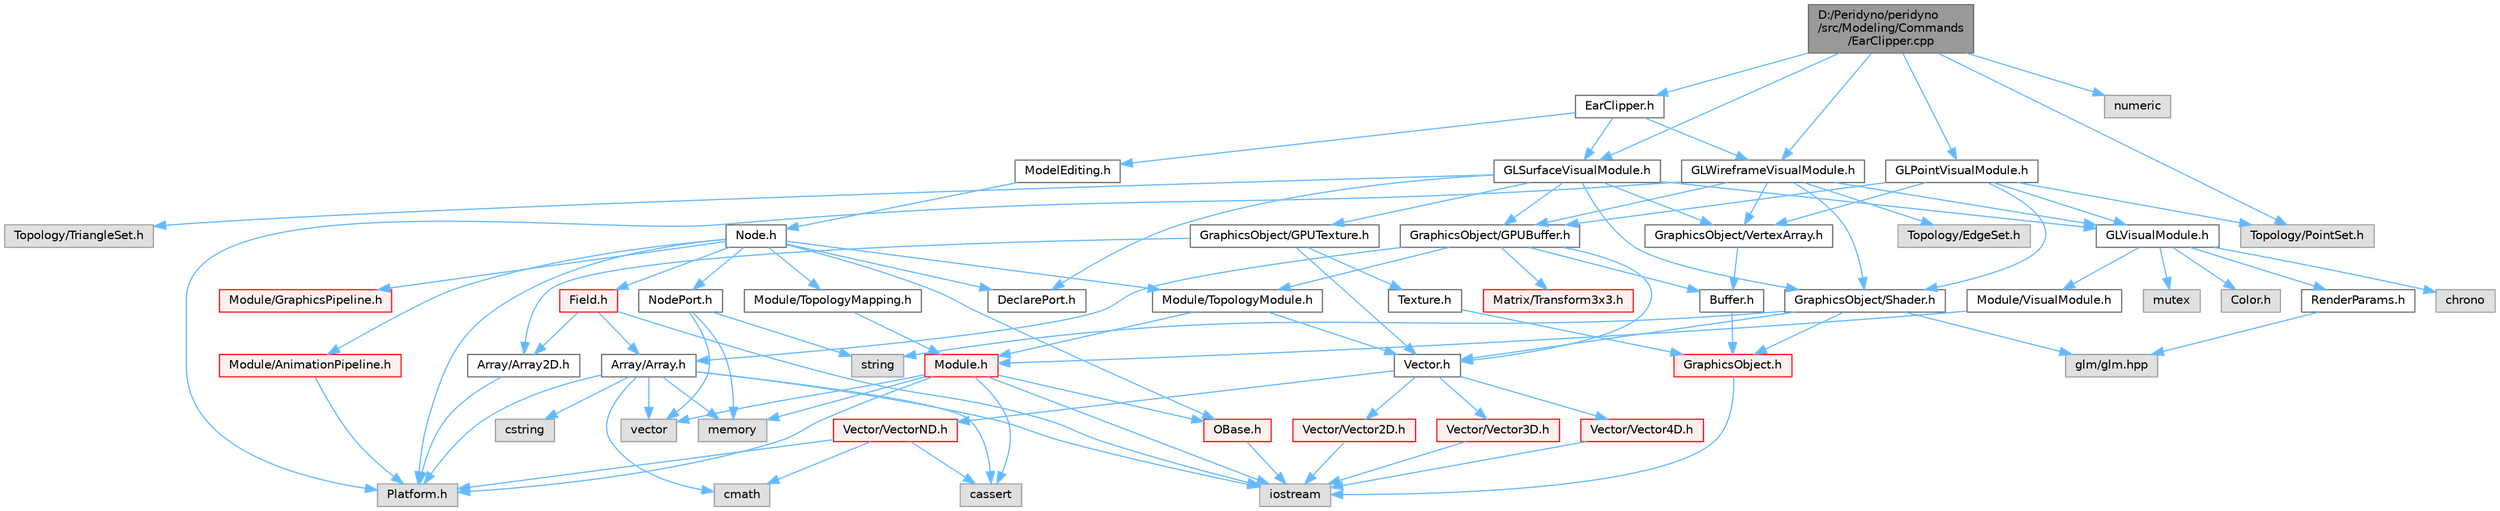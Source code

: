 digraph "D:/Peridyno/peridyno/src/Modeling/Commands/EarClipper.cpp"
{
 // LATEX_PDF_SIZE
  bgcolor="transparent";
  edge [fontname=Helvetica,fontsize=10,labelfontname=Helvetica,labelfontsize=10];
  node [fontname=Helvetica,fontsize=10,shape=box,height=0.2,width=0.4];
  Node1 [id="Node000001",label="D:/Peridyno/peridyno\l/src/Modeling/Commands\l/EarClipper.cpp",height=0.2,width=0.4,color="gray40", fillcolor="grey60", style="filled", fontcolor="black",tooltip=" "];
  Node1 -> Node2 [id="edge1_Node000001_Node000002",color="steelblue1",style="solid",tooltip=" "];
  Node2 [id="Node000002",label="EarClipper.h",height=0.2,width=0.4,color="grey40", fillcolor="white", style="filled",URL="$_ear_clipper_8h.html",tooltip=" "];
  Node2 -> Node3 [id="edge2_Node000002_Node000003",color="steelblue1",style="solid",tooltip=" "];
  Node3 [id="Node000003",label="ModelEditing.h",height=0.2,width=0.4,color="grey40", fillcolor="white", style="filled",URL="$_model_editing_8h.html",tooltip=" "];
  Node3 -> Node4 [id="edge3_Node000003_Node000004",color="steelblue1",style="solid",tooltip=" "];
  Node4 [id="Node000004",label="Node.h",height=0.2,width=0.4,color="grey40", fillcolor="white", style="filled",URL="$_node_8h.html",tooltip=" "];
  Node4 -> Node5 [id="edge4_Node000004_Node000005",color="steelblue1",style="solid",tooltip=" "];
  Node5 [id="Node000005",label="OBase.h",height=0.2,width=0.4,color="red", fillcolor="#FFF0F0", style="filled",URL="$_o_base_8h.html",tooltip=" "];
  Node5 -> Node6 [id="edge5_Node000005_Node000006",color="steelblue1",style="solid",tooltip=" "];
  Node6 [id="Node000006",label="iostream",height=0.2,width=0.4,color="grey60", fillcolor="#E0E0E0", style="filled",tooltip=" "];
  Node4 -> Node17 [id="edge6_Node000004_Node000017",color="steelblue1",style="solid",tooltip=" "];
  Node17 [id="Node000017",label="Field.h",height=0.2,width=0.4,color="red", fillcolor="#FFF0F0", style="filled",URL="$_field_8h.html",tooltip=" "];
  Node17 -> Node6 [id="edge7_Node000017_Node000006",color="steelblue1",style="solid",tooltip=" "];
  Node17 -> Node20 [id="edge8_Node000017_Node000020",color="steelblue1",style="solid",tooltip=" "];
  Node20 [id="Node000020",label="Array/Array.h",height=0.2,width=0.4,color="grey40", fillcolor="white", style="filled",URL="$_array_8h.html",tooltip=" "];
  Node20 -> Node8 [id="edge9_Node000020_Node000008",color="steelblue1",style="solid",tooltip=" "];
  Node8 [id="Node000008",label="Platform.h",height=0.2,width=0.4,color="grey60", fillcolor="#E0E0E0", style="filled",tooltip=" "];
  Node20 -> Node21 [id="edge10_Node000020_Node000021",color="steelblue1",style="solid",tooltip=" "];
  Node21 [id="Node000021",label="cassert",height=0.2,width=0.4,color="grey60", fillcolor="#E0E0E0", style="filled",tooltip=" "];
  Node20 -> Node22 [id="edge11_Node000020_Node000022",color="steelblue1",style="solid",tooltip=" "];
  Node22 [id="Node000022",label="vector",height=0.2,width=0.4,color="grey60", fillcolor="#E0E0E0", style="filled",tooltip=" "];
  Node20 -> Node6 [id="edge12_Node000020_Node000006",color="steelblue1",style="solid",tooltip=" "];
  Node20 -> Node23 [id="edge13_Node000020_Node000023",color="steelblue1",style="solid",tooltip=" "];
  Node23 [id="Node000023",label="cstring",height=0.2,width=0.4,color="grey60", fillcolor="#E0E0E0", style="filled",tooltip=" "];
  Node20 -> Node24 [id="edge14_Node000020_Node000024",color="steelblue1",style="solid",tooltip=" "];
  Node24 [id="Node000024",label="memory",height=0.2,width=0.4,color="grey60", fillcolor="#E0E0E0", style="filled",tooltip=" "];
  Node20 -> Node25 [id="edge15_Node000020_Node000025",color="steelblue1",style="solid",tooltip=" "];
  Node25 [id="Node000025",label="cmath",height=0.2,width=0.4,color="grey60", fillcolor="#E0E0E0", style="filled",tooltip=" "];
  Node17 -> Node26 [id="edge16_Node000017_Node000026",color="steelblue1",style="solid",tooltip=" "];
  Node26 [id="Node000026",label="Array/Array2D.h",height=0.2,width=0.4,color="grey40", fillcolor="white", style="filled",URL="$_array2_d_8h.html",tooltip=" "];
  Node26 -> Node8 [id="edge17_Node000026_Node000008",color="steelblue1",style="solid",tooltip=" "];
  Node4 -> Node8 [id="edge18_Node000004_Node000008",color="steelblue1",style="solid",tooltip=" "];
  Node4 -> Node70 [id="edge19_Node000004_Node000070",color="steelblue1",style="solid",tooltip=" "];
  Node70 [id="Node000070",label="DeclarePort.h",height=0.2,width=0.4,color="grey40", fillcolor="white", style="filled",URL="$_declare_port_8h.html",tooltip=" "];
  Node4 -> Node71 [id="edge20_Node000004_Node000071",color="steelblue1",style="solid",tooltip=" "];
  Node71 [id="Node000071",label="NodePort.h",height=0.2,width=0.4,color="grey40", fillcolor="white", style="filled",URL="$_node_port_8h.html",tooltip=" "];
  Node71 -> Node11 [id="edge21_Node000071_Node000011",color="steelblue1",style="solid",tooltip=" "];
  Node11 [id="Node000011",label="string",height=0.2,width=0.4,color="grey60", fillcolor="#E0E0E0", style="filled",tooltip=" "];
  Node71 -> Node22 [id="edge22_Node000071_Node000022",color="steelblue1",style="solid",tooltip=" "];
  Node71 -> Node24 [id="edge23_Node000071_Node000024",color="steelblue1",style="solid",tooltip=" "];
  Node4 -> Node72 [id="edge24_Node000004_Node000072",color="steelblue1",style="solid",tooltip=" "];
  Node72 [id="Node000072",label="Module/TopologyModule.h",height=0.2,width=0.4,color="grey40", fillcolor="white", style="filled",URL="$_topology_module_8h.html",tooltip=" "];
  Node72 -> Node33 [id="edge25_Node000072_Node000033",color="steelblue1",style="solid",tooltip=" "];
  Node33 [id="Node000033",label="Vector.h",height=0.2,width=0.4,color="grey40", fillcolor="white", style="filled",URL="$_vector_8h.html",tooltip=" "];
  Node33 -> Node34 [id="edge26_Node000033_Node000034",color="steelblue1",style="solid",tooltip=" "];
  Node34 [id="Node000034",label="Vector/Vector2D.h",height=0.2,width=0.4,color="red", fillcolor="#FFF0F0", style="filled",URL="$_vector2_d_8h.html",tooltip=" "];
  Node34 -> Node6 [id="edge27_Node000034_Node000006",color="steelblue1",style="solid",tooltip=" "];
  Node33 -> Node40 [id="edge28_Node000033_Node000040",color="steelblue1",style="solid",tooltip=" "];
  Node40 [id="Node000040",label="Vector/Vector3D.h",height=0.2,width=0.4,color="red", fillcolor="#FFF0F0", style="filled",URL="$_vector3_d_8h.html",tooltip=" "];
  Node40 -> Node6 [id="edge29_Node000040_Node000006",color="steelblue1",style="solid",tooltip=" "];
  Node33 -> Node43 [id="edge30_Node000033_Node000043",color="steelblue1",style="solid",tooltip=" "];
  Node43 [id="Node000043",label="Vector/Vector4D.h",height=0.2,width=0.4,color="red", fillcolor="#FFF0F0", style="filled",URL="$_vector4_d_8h.html",tooltip=" "];
  Node43 -> Node6 [id="edge31_Node000043_Node000006",color="steelblue1",style="solid",tooltip=" "];
  Node33 -> Node46 [id="edge32_Node000033_Node000046",color="steelblue1",style="solid",tooltip=" "];
  Node46 [id="Node000046",label="Vector/VectorND.h",height=0.2,width=0.4,color="red", fillcolor="#FFF0F0", style="filled",URL="$_vector_n_d_8h.html",tooltip=" "];
  Node46 -> Node25 [id="edge33_Node000046_Node000025",color="steelblue1",style="solid",tooltip=" "];
  Node46 -> Node21 [id="edge34_Node000046_Node000021",color="steelblue1",style="solid",tooltip=" "];
  Node46 -> Node8 [id="edge35_Node000046_Node000008",color="steelblue1",style="solid",tooltip=" "];
  Node72 -> Node73 [id="edge36_Node000072_Node000073",color="steelblue1",style="solid",tooltip=" "];
  Node73 [id="Node000073",label="Module.h",height=0.2,width=0.4,color="red", fillcolor="#FFF0F0", style="filled",URL="$_module_8h.html",tooltip=" "];
  Node73 -> Node8 [id="edge37_Node000073_Node000008",color="steelblue1",style="solid",tooltip=" "];
  Node73 -> Node24 [id="edge38_Node000073_Node000024",color="steelblue1",style="solid",tooltip=" "];
  Node73 -> Node22 [id="edge39_Node000073_Node000022",color="steelblue1",style="solid",tooltip=" "];
  Node73 -> Node21 [id="edge40_Node000073_Node000021",color="steelblue1",style="solid",tooltip=" "];
  Node73 -> Node6 [id="edge41_Node000073_Node000006",color="steelblue1",style="solid",tooltip=" "];
  Node73 -> Node5 [id="edge42_Node000073_Node000005",color="steelblue1",style="solid",tooltip=" "];
  Node4 -> Node93 [id="edge43_Node000004_Node000093",color="steelblue1",style="solid",tooltip=" "];
  Node93 [id="Node000093",label="Module/TopologyMapping.h",height=0.2,width=0.4,color="grey40", fillcolor="white", style="filled",URL="$_topology_mapping_8h.html",tooltip=" "];
  Node93 -> Node73 [id="edge44_Node000093_Node000073",color="steelblue1",style="solid",tooltip=" "];
  Node4 -> Node94 [id="edge45_Node000004_Node000094",color="steelblue1",style="solid",tooltip=" "];
  Node94 [id="Node000094",label="Module/AnimationPipeline.h",height=0.2,width=0.4,color="red", fillcolor="#FFF0F0", style="filled",URL="$_animation_pipeline_8h.html",tooltip=" "];
  Node94 -> Node8 [id="edge46_Node000094_Node000008",color="steelblue1",style="solid",tooltip=" "];
  Node4 -> Node96 [id="edge47_Node000004_Node000096",color="steelblue1",style="solid",tooltip=" "];
  Node96 [id="Node000096",label="Module/GraphicsPipeline.h",height=0.2,width=0.4,color="red", fillcolor="#FFF0F0", style="filled",URL="$_graphics_pipeline_8h.html",tooltip=" "];
  Node2 -> Node97 [id="edge48_Node000002_Node000097",color="steelblue1",style="solid",tooltip=" "];
  Node97 [id="Node000097",label="GLSurfaceVisualModule.h",height=0.2,width=0.4,color="grey40", fillcolor="white", style="filled",URL="$_g_l_surface_visual_module_8h.html",tooltip=" "];
  Node97 -> Node70 [id="edge49_Node000097_Node000070",color="steelblue1",style="solid",tooltip=" "];
  Node97 -> Node98 [id="edge50_Node000097_Node000098",color="steelblue1",style="solid",tooltip=" "];
  Node98 [id="Node000098",label="Topology/TriangleSet.h",height=0.2,width=0.4,color="grey60", fillcolor="#E0E0E0", style="filled",tooltip=" "];
  Node97 -> Node99 [id="edge51_Node000097_Node000099",color="steelblue1",style="solid",tooltip=" "];
  Node99 [id="Node000099",label="GLVisualModule.h",height=0.2,width=0.4,color="grey40", fillcolor="white", style="filled",URL="$_g_l_visual_module_8h.html",tooltip=" "];
  Node99 -> Node100 [id="edge52_Node000099_Node000100",color="steelblue1",style="solid",tooltip=" "];
  Node100 [id="Node000100",label="chrono",height=0.2,width=0.4,color="grey60", fillcolor="#E0E0E0", style="filled",tooltip=" "];
  Node99 -> Node75 [id="edge53_Node000099_Node000075",color="steelblue1",style="solid",tooltip=" "];
  Node75 [id="Node000075",label="mutex",height=0.2,width=0.4,color="grey60", fillcolor="#E0E0E0", style="filled",tooltip=" "];
  Node99 -> Node101 [id="edge54_Node000099_Node000101",color="steelblue1",style="solid",tooltip=" "];
  Node101 [id="Node000101",label="Module/VisualModule.h",height=0.2,width=0.4,color="grey40", fillcolor="white", style="filled",URL="$_visual_module_8h.html",tooltip=" "];
  Node101 -> Node73 [id="edge55_Node000101_Node000073",color="steelblue1",style="solid",tooltip=" "];
  Node99 -> Node102 [id="edge56_Node000099_Node000102",color="steelblue1",style="solid",tooltip=" "];
  Node102 [id="Node000102",label="Color.h",height=0.2,width=0.4,color="grey60", fillcolor="#E0E0E0", style="filled",tooltip=" "];
  Node99 -> Node103 [id="edge57_Node000099_Node000103",color="steelblue1",style="solid",tooltip=" "];
  Node103 [id="Node000103",label="RenderParams.h",height=0.2,width=0.4,color="grey40", fillcolor="white", style="filled",URL="$_render_params_8h.html",tooltip=" "];
  Node103 -> Node68 [id="edge58_Node000103_Node000068",color="steelblue1",style="solid",tooltip=" "];
  Node68 [id="Node000068",label="glm/glm.hpp",height=0.2,width=0.4,color="grey60", fillcolor="#E0E0E0", style="filled",tooltip=" "];
  Node97 -> Node104 [id="edge59_Node000097_Node000104",color="steelblue1",style="solid",tooltip=" "];
  Node104 [id="Node000104",label="GraphicsObject/GPUBuffer.h",height=0.2,width=0.4,color="grey40", fillcolor="white", style="filled",URL="$_g_p_u_buffer_8h.html",tooltip=" "];
  Node104 -> Node105 [id="edge60_Node000104_Node000105",color="steelblue1",style="solid",tooltip=" "];
  Node105 [id="Node000105",label="Buffer.h",height=0.2,width=0.4,color="grey40", fillcolor="white", style="filled",URL="$_buffer_8h.html",tooltip=" "];
  Node105 -> Node106 [id="edge61_Node000105_Node000106",color="steelblue1",style="solid",tooltip=" "];
  Node106 [id="Node000106",label="GraphicsObject.h",height=0.2,width=0.4,color="red", fillcolor="#FFF0F0", style="filled",URL="$_graphics_object_8h.html",tooltip=" "];
  Node106 -> Node6 [id="edge62_Node000106_Node000006",color="steelblue1",style="solid",tooltip=" "];
  Node104 -> Node20 [id="edge63_Node000104_Node000020",color="steelblue1",style="solid",tooltip=" "];
  Node104 -> Node33 [id="edge64_Node000104_Node000033",color="steelblue1",style="solid",tooltip=" "];
  Node104 -> Node63 [id="edge65_Node000104_Node000063",color="steelblue1",style="solid",tooltip=" "];
  Node63 [id="Node000063",label="Matrix/Transform3x3.h",height=0.2,width=0.4,color="red", fillcolor="#FFF0F0", style="filled",URL="$_transform3x3_8h.html",tooltip=" "];
  Node104 -> Node72 [id="edge66_Node000104_Node000072",color="steelblue1",style="solid",tooltip=" "];
  Node97 -> Node107 [id="edge67_Node000097_Node000107",color="steelblue1",style="solid",tooltip=" "];
  Node107 [id="Node000107",label="GraphicsObject/GPUTexture.h",height=0.2,width=0.4,color="grey40", fillcolor="white", style="filled",URL="$_g_p_u_texture_8h.html",tooltip=" "];
  Node107 -> Node108 [id="edge68_Node000107_Node000108",color="steelblue1",style="solid",tooltip=" "];
  Node108 [id="Node000108",label="Texture.h",height=0.2,width=0.4,color="grey40", fillcolor="white", style="filled",URL="$_texture_8h.html",tooltip=" "];
  Node108 -> Node106 [id="edge69_Node000108_Node000106",color="steelblue1",style="solid",tooltip=" "];
  Node107 -> Node33 [id="edge70_Node000107_Node000033",color="steelblue1",style="solid",tooltip=" "];
  Node107 -> Node26 [id="edge71_Node000107_Node000026",color="steelblue1",style="solid",tooltip=" "];
  Node97 -> Node109 [id="edge72_Node000097_Node000109",color="steelblue1",style="solid",tooltip=" "];
  Node109 [id="Node000109",label="GraphicsObject/VertexArray.h",height=0.2,width=0.4,color="grey40", fillcolor="white", style="filled",URL="$_vertex_array_8h.html",tooltip=" "];
  Node109 -> Node105 [id="edge73_Node000109_Node000105",color="steelblue1",style="solid",tooltip=" "];
  Node97 -> Node110 [id="edge74_Node000097_Node000110",color="steelblue1",style="solid",tooltip=" "];
  Node110 [id="Node000110",label="GraphicsObject/Shader.h",height=0.2,width=0.4,color="grey40", fillcolor="white", style="filled",URL="$_shader_8h.html",tooltip=" "];
  Node110 -> Node106 [id="edge75_Node000110_Node000106",color="steelblue1",style="solid",tooltip=" "];
  Node110 -> Node11 [id="edge76_Node000110_Node000011",color="steelblue1",style="solid",tooltip=" "];
  Node110 -> Node33 [id="edge77_Node000110_Node000033",color="steelblue1",style="solid",tooltip=" "];
  Node110 -> Node68 [id="edge78_Node000110_Node000068",color="steelblue1",style="solid",tooltip=" "];
  Node2 -> Node111 [id="edge79_Node000002_Node000111",color="steelblue1",style="solid",tooltip=" "];
  Node111 [id="Node000111",label="GLWireframeVisualModule.h",height=0.2,width=0.4,color="grey40", fillcolor="white", style="filled",URL="$_g_l_wireframe_visual_module_8h.html",tooltip=" "];
  Node111 -> Node8 [id="edge80_Node000111_Node000008",color="steelblue1",style="solid",tooltip=" "];
  Node111 -> Node112 [id="edge81_Node000111_Node000112",color="steelblue1",style="solid",tooltip=" "];
  Node112 [id="Node000112",label="Topology/EdgeSet.h",height=0.2,width=0.4,color="grey60", fillcolor="#E0E0E0", style="filled",tooltip=" "];
  Node111 -> Node99 [id="edge82_Node000111_Node000099",color="steelblue1",style="solid",tooltip=" "];
  Node111 -> Node104 [id="edge83_Node000111_Node000104",color="steelblue1",style="solid",tooltip=" "];
  Node111 -> Node109 [id="edge84_Node000111_Node000109",color="steelblue1",style="solid",tooltip=" "];
  Node111 -> Node110 [id="edge85_Node000111_Node000110",color="steelblue1",style="solid",tooltip=" "];
  Node1 -> Node113 [id="edge86_Node000001_Node000113",color="steelblue1",style="solid",tooltip=" "];
  Node113 [id="Node000113",label="Topology/PointSet.h",height=0.2,width=0.4,color="grey60", fillcolor="#E0E0E0", style="filled",tooltip=" "];
  Node1 -> Node97 [id="edge87_Node000001_Node000097",color="steelblue1",style="solid",tooltip=" "];
  Node1 -> Node111 [id="edge88_Node000001_Node000111",color="steelblue1",style="solid",tooltip=" "];
  Node1 -> Node114 [id="edge89_Node000001_Node000114",color="steelblue1",style="solid",tooltip=" "];
  Node114 [id="Node000114",label="GLPointVisualModule.h",height=0.2,width=0.4,color="grey40", fillcolor="white", style="filled",URL="$_g_l_point_visual_module_8h.html",tooltip=" "];
  Node114 -> Node113 [id="edge90_Node000114_Node000113",color="steelblue1",style="solid",tooltip=" "];
  Node114 -> Node99 [id="edge91_Node000114_Node000099",color="steelblue1",style="solid",tooltip=" "];
  Node114 -> Node104 [id="edge92_Node000114_Node000104",color="steelblue1",style="solid",tooltip=" "];
  Node114 -> Node109 [id="edge93_Node000114_Node000109",color="steelblue1",style="solid",tooltip=" "];
  Node114 -> Node110 [id="edge94_Node000114_Node000110",color="steelblue1",style="solid",tooltip=" "];
  Node1 -> Node115 [id="edge95_Node000001_Node000115",color="steelblue1",style="solid",tooltip=" "];
  Node115 [id="Node000115",label="numeric",height=0.2,width=0.4,color="grey60", fillcolor="#E0E0E0", style="filled",tooltip=" "];
}

